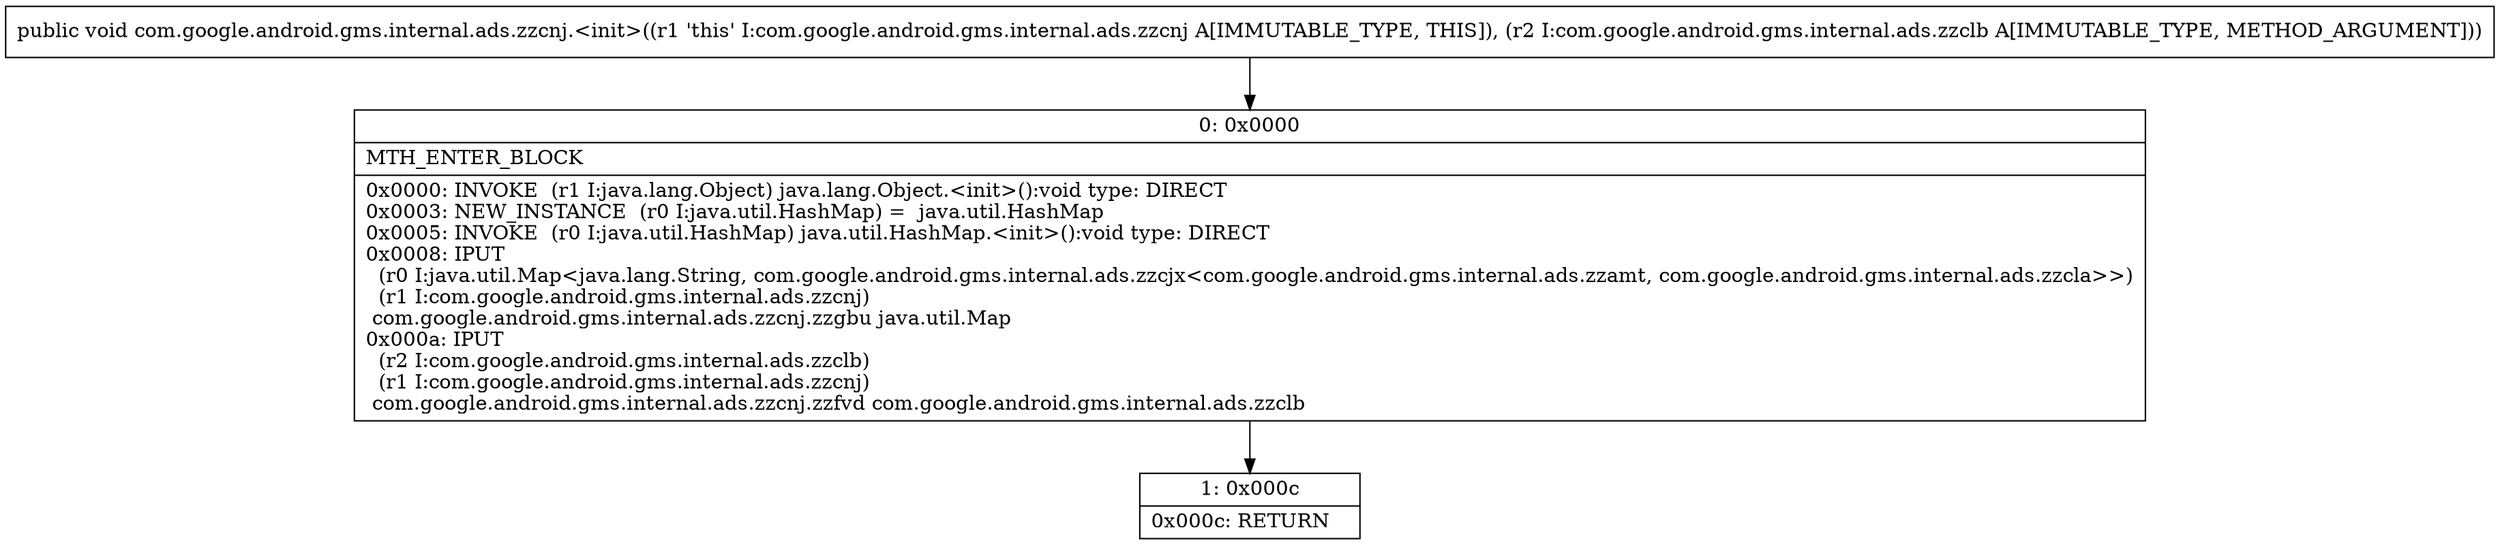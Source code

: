 digraph "CFG forcom.google.android.gms.internal.ads.zzcnj.\<init\>(Lcom\/google\/android\/gms\/internal\/ads\/zzclb;)V" {
Node_0 [shape=record,label="{0\:\ 0x0000|MTH_ENTER_BLOCK\l|0x0000: INVOKE  (r1 I:java.lang.Object) java.lang.Object.\<init\>():void type: DIRECT \l0x0003: NEW_INSTANCE  (r0 I:java.util.HashMap) =  java.util.HashMap \l0x0005: INVOKE  (r0 I:java.util.HashMap) java.util.HashMap.\<init\>():void type: DIRECT \l0x0008: IPUT  \l  (r0 I:java.util.Map\<java.lang.String, com.google.android.gms.internal.ads.zzcjx\<com.google.android.gms.internal.ads.zzamt, com.google.android.gms.internal.ads.zzcla\>\>)\l  (r1 I:com.google.android.gms.internal.ads.zzcnj)\l com.google.android.gms.internal.ads.zzcnj.zzgbu java.util.Map \l0x000a: IPUT  \l  (r2 I:com.google.android.gms.internal.ads.zzclb)\l  (r1 I:com.google.android.gms.internal.ads.zzcnj)\l com.google.android.gms.internal.ads.zzcnj.zzfvd com.google.android.gms.internal.ads.zzclb \l}"];
Node_1 [shape=record,label="{1\:\ 0x000c|0x000c: RETURN   \l}"];
MethodNode[shape=record,label="{public void com.google.android.gms.internal.ads.zzcnj.\<init\>((r1 'this' I:com.google.android.gms.internal.ads.zzcnj A[IMMUTABLE_TYPE, THIS]), (r2 I:com.google.android.gms.internal.ads.zzclb A[IMMUTABLE_TYPE, METHOD_ARGUMENT])) }"];
MethodNode -> Node_0;
Node_0 -> Node_1;
}


